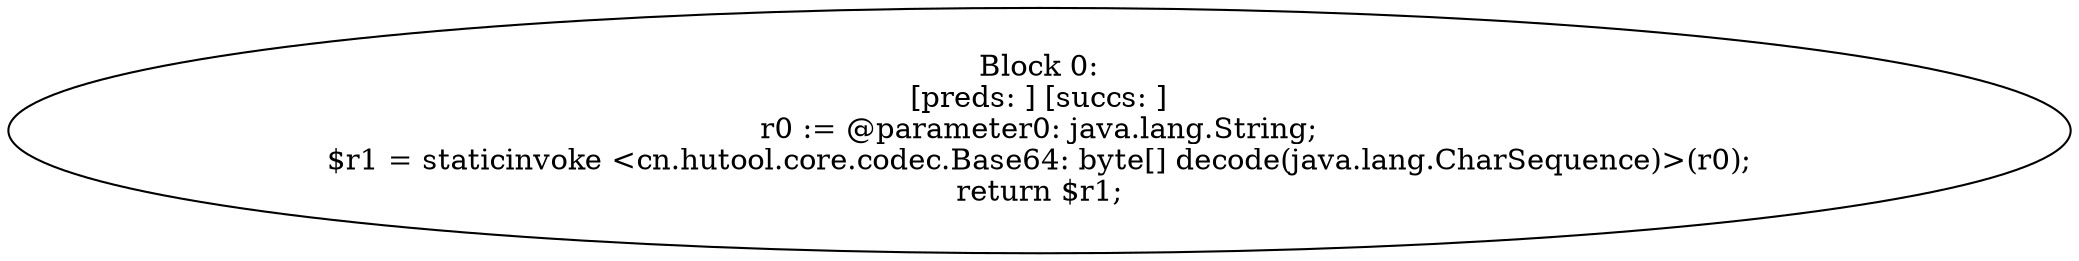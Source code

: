digraph "unitGraph" {
    "Block 0:
[preds: ] [succs: ]
r0 := @parameter0: java.lang.String;
$r1 = staticinvoke <cn.hutool.core.codec.Base64: byte[] decode(java.lang.CharSequence)>(r0);
return $r1;
"
}
